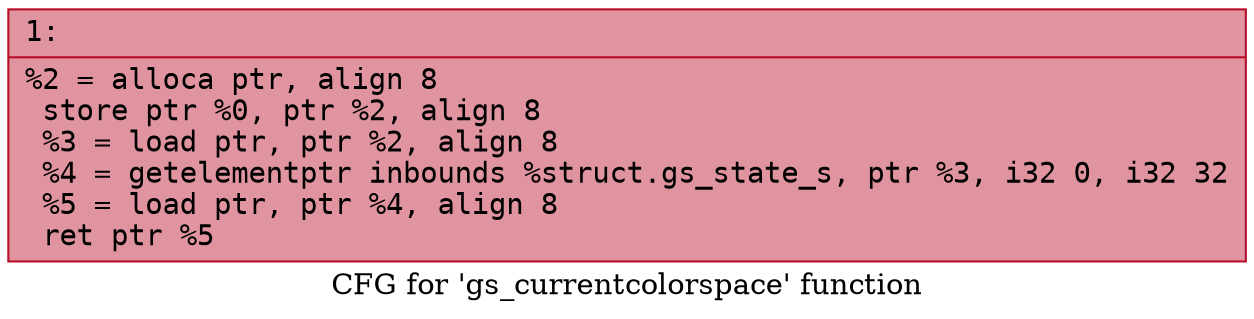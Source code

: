 digraph "CFG for 'gs_currentcolorspace' function" {
	label="CFG for 'gs_currentcolorspace' function";

	Node0x6000038865d0 [shape=record,color="#b70d28ff", style=filled, fillcolor="#b70d2870" fontname="Courier",label="{1:\l|  %2 = alloca ptr, align 8\l  store ptr %0, ptr %2, align 8\l  %3 = load ptr, ptr %2, align 8\l  %4 = getelementptr inbounds %struct.gs_state_s, ptr %3, i32 0, i32 32\l  %5 = load ptr, ptr %4, align 8\l  ret ptr %5\l}"];
}
